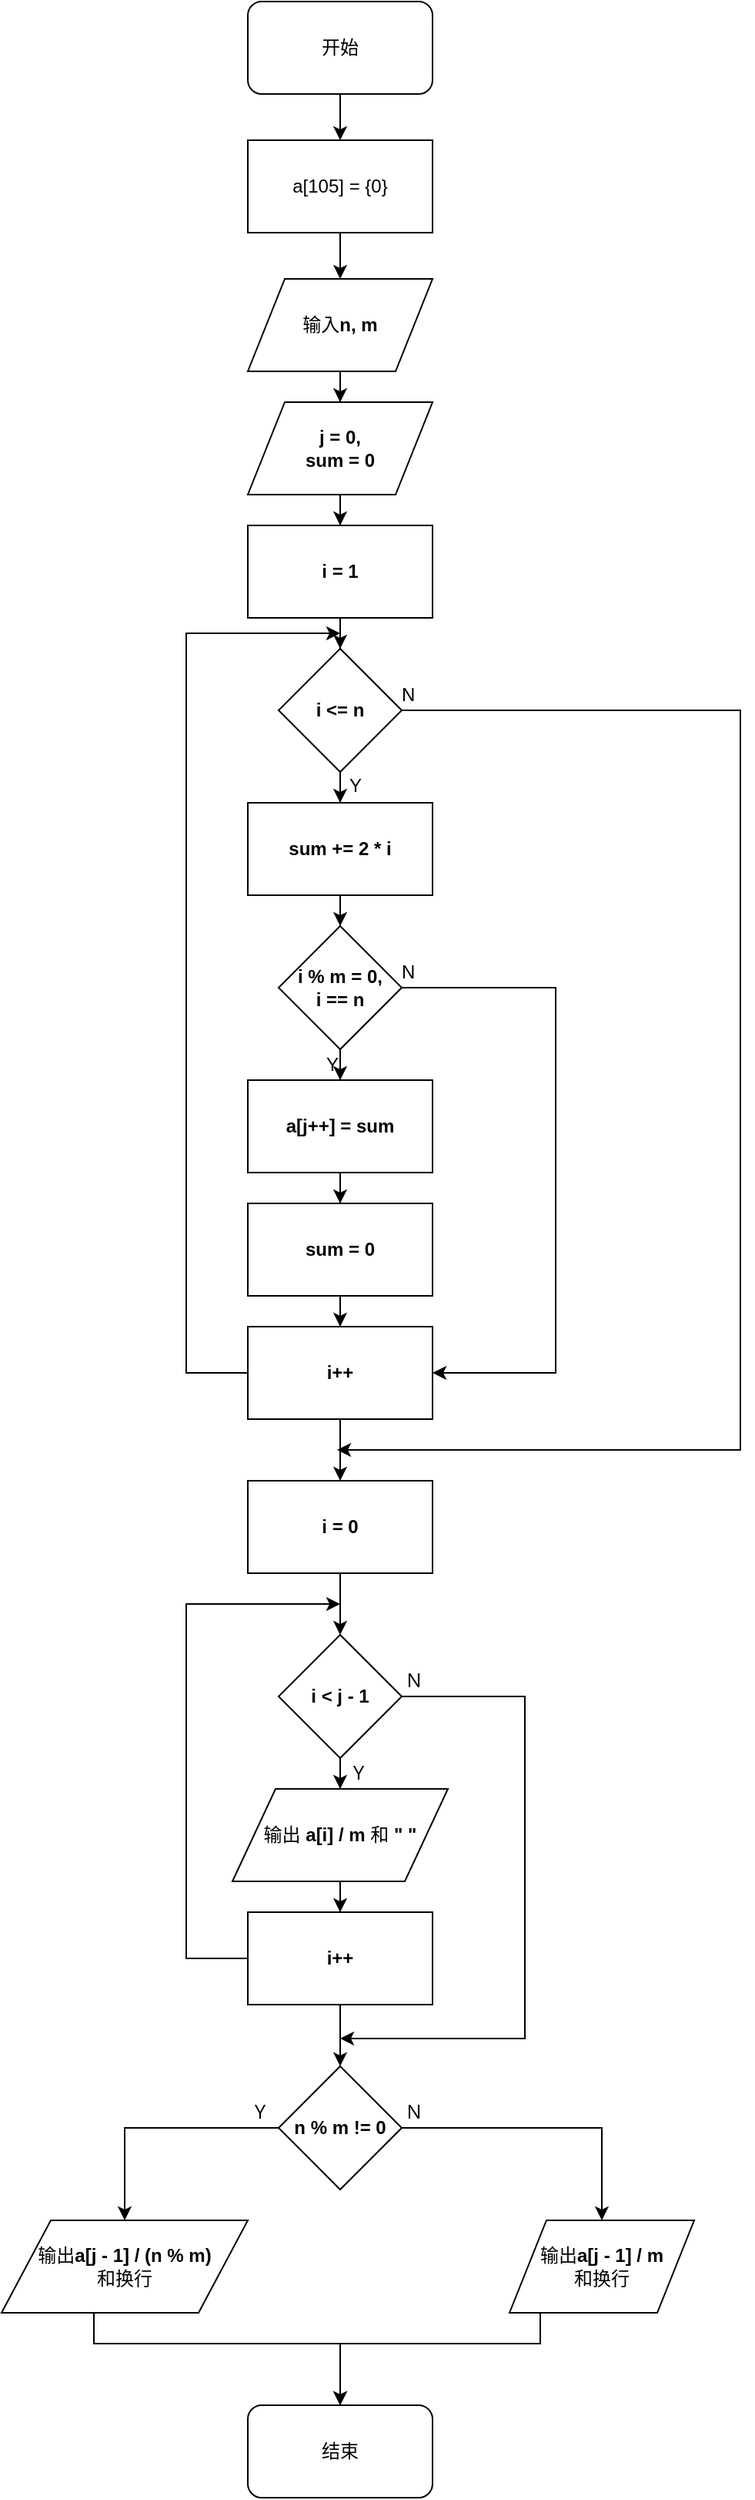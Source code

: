 <mxfile version="10.9.8" type="device"><diagram id="KUDj_YtvDkjtEPqnz33A" name="第 1 页"><mxGraphModel dx="462" dy="780" grid="1" gridSize="10" guides="1" tooltips="1" connect="1" arrows="1" fold="1" page="1" pageScale="1" pageWidth="827" pageHeight="1169" math="0" shadow="0"><root><mxCell id="0"/><mxCell id="1" parent="0"/><mxCell id="VFGbMEUckcMnFJ4l7ht2-4" value="" style="edgeStyle=orthogonalEdgeStyle;rounded=0;orthogonalLoop=1;jettySize=auto;html=1;" edge="1" parent="1" source="VFGbMEUckcMnFJ4l7ht2-1" target="VFGbMEUckcMnFJ4l7ht2-3"><mxGeometry relative="1" as="geometry"/></mxCell><mxCell id="VFGbMEUckcMnFJ4l7ht2-1" value="开始" style="rounded=1;whiteSpace=wrap;html=1;" vertex="1" parent="1"><mxGeometry x="200" y="40" width="120" height="60" as="geometry"/></mxCell><mxCell id="VFGbMEUckcMnFJ4l7ht2-7" value="" style="edgeStyle=orthogonalEdgeStyle;rounded=0;orthogonalLoop=1;jettySize=auto;html=1;" edge="1" parent="1" source="VFGbMEUckcMnFJ4l7ht2-2" target="VFGbMEUckcMnFJ4l7ht2-6"><mxGeometry relative="1" as="geometry"/></mxCell><mxCell id="VFGbMEUckcMnFJ4l7ht2-2" value="输入&lt;b&gt;n, m&lt;/b&gt;" style="shape=parallelogram;perimeter=parallelogramPerimeter;whiteSpace=wrap;html=1;" vertex="1" parent="1"><mxGeometry x="200" y="220" width="120" height="60" as="geometry"/></mxCell><mxCell id="VFGbMEUckcMnFJ4l7ht2-5" value="" style="edgeStyle=orthogonalEdgeStyle;rounded=0;orthogonalLoop=1;jettySize=auto;html=1;" edge="1" parent="1" source="VFGbMEUckcMnFJ4l7ht2-3" target="VFGbMEUckcMnFJ4l7ht2-2"><mxGeometry relative="1" as="geometry"/></mxCell><mxCell id="VFGbMEUckcMnFJ4l7ht2-3" value="a[105] = {0}" style="rounded=0;whiteSpace=wrap;html=1;" vertex="1" parent="1"><mxGeometry x="200" y="130" width="120" height="60" as="geometry"/></mxCell><mxCell id="VFGbMEUckcMnFJ4l7ht2-9" value="" style="edgeStyle=orthogonalEdgeStyle;rounded=0;orthogonalLoop=1;jettySize=auto;html=1;" edge="1" parent="1" source="VFGbMEUckcMnFJ4l7ht2-6" target="VFGbMEUckcMnFJ4l7ht2-8"><mxGeometry relative="1" as="geometry"/></mxCell><mxCell id="VFGbMEUckcMnFJ4l7ht2-6" value="&lt;b&gt;j = 0,&lt;br&gt;sum = 0&lt;/b&gt;" style="shape=parallelogram;perimeter=parallelogramPerimeter;whiteSpace=wrap;html=1;" vertex="1" parent="1"><mxGeometry x="200" y="300" width="120" height="60" as="geometry"/></mxCell><mxCell id="VFGbMEUckcMnFJ4l7ht2-11" value="" style="edgeStyle=orthogonalEdgeStyle;rounded=0;orthogonalLoop=1;jettySize=auto;html=1;" edge="1" parent="1" source="VFGbMEUckcMnFJ4l7ht2-8" target="VFGbMEUckcMnFJ4l7ht2-10"><mxGeometry relative="1" as="geometry"/></mxCell><mxCell id="VFGbMEUckcMnFJ4l7ht2-8" value="&lt;b&gt;i = 1&lt;/b&gt;" style="rounded=0;whiteSpace=wrap;html=1;" vertex="1" parent="1"><mxGeometry x="200" y="380" width="120" height="60" as="geometry"/></mxCell><mxCell id="VFGbMEUckcMnFJ4l7ht2-13" value="" style="edgeStyle=orthogonalEdgeStyle;rounded=0;orthogonalLoop=1;jettySize=auto;html=1;" edge="1" parent="1" source="VFGbMEUckcMnFJ4l7ht2-10" target="VFGbMEUckcMnFJ4l7ht2-12"><mxGeometry relative="1" as="geometry"/></mxCell><mxCell id="VFGbMEUckcMnFJ4l7ht2-55" style="edgeStyle=orthogonalEdgeStyle;rounded=0;orthogonalLoop=1;jettySize=auto;html=1;" edge="1" parent="1" source="VFGbMEUckcMnFJ4l7ht2-10"><mxGeometry relative="1" as="geometry"><mxPoint x="258" y="980" as="targetPoint"/><Array as="points"><mxPoint x="520" y="500"/><mxPoint x="520" y="980"/></Array></mxGeometry></mxCell><mxCell id="VFGbMEUckcMnFJ4l7ht2-10" value="&lt;b&gt;i &amp;lt;= n&lt;/b&gt;" style="rhombus;whiteSpace=wrap;html=1;" vertex="1" parent="1"><mxGeometry x="220" y="460" width="80" height="80" as="geometry"/></mxCell><mxCell id="VFGbMEUckcMnFJ4l7ht2-19" value="" style="edgeStyle=orthogonalEdgeStyle;rounded=0;orthogonalLoop=1;jettySize=auto;html=1;" edge="1" parent="1" source="VFGbMEUckcMnFJ4l7ht2-12" target="VFGbMEUckcMnFJ4l7ht2-14"><mxGeometry relative="1" as="geometry"/></mxCell><mxCell id="VFGbMEUckcMnFJ4l7ht2-12" value="&lt;b&gt;sum += 2 * i&lt;/b&gt;" style="rounded=0;whiteSpace=wrap;html=1;" vertex="1" parent="1"><mxGeometry x="200" y="560" width="120" height="60" as="geometry"/></mxCell><mxCell id="VFGbMEUckcMnFJ4l7ht2-20" value="" style="edgeStyle=orthogonalEdgeStyle;rounded=0;orthogonalLoop=1;jettySize=auto;html=1;" edge="1" parent="1" source="VFGbMEUckcMnFJ4l7ht2-14" target="VFGbMEUckcMnFJ4l7ht2-17"><mxGeometry relative="1" as="geometry"/></mxCell><mxCell id="VFGbMEUckcMnFJ4l7ht2-31" style="edgeStyle=orthogonalEdgeStyle;rounded=0;orthogonalLoop=1;jettySize=auto;html=1;" edge="1" parent="1" source="VFGbMEUckcMnFJ4l7ht2-14" target="VFGbMEUckcMnFJ4l7ht2-28"><mxGeometry relative="1" as="geometry"><Array as="points"><mxPoint x="400" y="680"/><mxPoint x="400" y="930"/></Array></mxGeometry></mxCell><mxCell id="VFGbMEUckcMnFJ4l7ht2-14" value="&lt;b&gt;i % m = 0,&lt;br&gt;i == n&lt;/b&gt;" style="rhombus;whiteSpace=wrap;html=1;" vertex="1" parent="1"><mxGeometry x="220" y="640" width="80" height="80" as="geometry"/></mxCell><mxCell id="VFGbMEUckcMnFJ4l7ht2-21" value="" style="edgeStyle=orthogonalEdgeStyle;rounded=0;orthogonalLoop=1;jettySize=auto;html=1;" edge="1" parent="1" source="VFGbMEUckcMnFJ4l7ht2-17" target="VFGbMEUckcMnFJ4l7ht2-18"><mxGeometry relative="1" as="geometry"/></mxCell><mxCell id="VFGbMEUckcMnFJ4l7ht2-17" value="&lt;b&gt;a[j++] = sum&lt;/b&gt;" style="rounded=0;whiteSpace=wrap;html=1;" vertex="1" parent="1"><mxGeometry x="200" y="740" width="120" height="60" as="geometry"/></mxCell><mxCell id="VFGbMEUckcMnFJ4l7ht2-30" value="" style="edgeStyle=orthogonalEdgeStyle;rounded=0;orthogonalLoop=1;jettySize=auto;html=1;" edge="1" parent="1" source="VFGbMEUckcMnFJ4l7ht2-18" target="VFGbMEUckcMnFJ4l7ht2-28"><mxGeometry relative="1" as="geometry"/></mxCell><mxCell id="VFGbMEUckcMnFJ4l7ht2-18" value="&lt;b&gt;sum = 0&lt;/b&gt;" style="rounded=0;whiteSpace=wrap;html=1;" vertex="1" parent="1"><mxGeometry x="200" y="820" width="120" height="60" as="geometry"/></mxCell><mxCell id="VFGbMEUckcMnFJ4l7ht2-22" value="Y" style="text;html=1;resizable=0;points=[];autosize=1;align=left;verticalAlign=top;spacingTop=-4;" vertex="1" parent="1"><mxGeometry x="249" y="720" width="20" height="20" as="geometry"/></mxCell><mxCell id="VFGbMEUckcMnFJ4l7ht2-24" value="N" style="text;html=1;resizable=0;points=[];autosize=1;align=left;verticalAlign=top;spacingTop=-4;" vertex="1" parent="1"><mxGeometry x="298" y="660" width="20" height="20" as="geometry"/></mxCell><mxCell id="VFGbMEUckcMnFJ4l7ht2-25" value="Y" style="text;html=1;resizable=0;points=[];autosize=1;align=left;verticalAlign=top;spacingTop=-4;" vertex="1" parent="1"><mxGeometry x="264" y="539" width="20" height="20" as="geometry"/></mxCell><mxCell id="VFGbMEUckcMnFJ4l7ht2-27" value="N" style="text;html=1;resizable=0;points=[];autosize=1;align=left;verticalAlign=top;spacingTop=-4;" vertex="1" parent="1"><mxGeometry x="298" y="480" width="20" height="20" as="geometry"/></mxCell><mxCell id="VFGbMEUckcMnFJ4l7ht2-29" style="edgeStyle=orthogonalEdgeStyle;rounded=0;orthogonalLoop=1;jettySize=auto;html=1;" edge="1" parent="1" source="VFGbMEUckcMnFJ4l7ht2-28"><mxGeometry relative="1" as="geometry"><mxPoint x="260" y="450" as="targetPoint"/><Array as="points"><mxPoint x="160" y="930"/><mxPoint x="160" y="450"/></Array></mxGeometry></mxCell><mxCell id="VFGbMEUckcMnFJ4l7ht2-33" value="" style="edgeStyle=orthogonalEdgeStyle;rounded=0;orthogonalLoop=1;jettySize=auto;html=1;" edge="1" parent="1" source="VFGbMEUckcMnFJ4l7ht2-28" target="VFGbMEUckcMnFJ4l7ht2-32"><mxGeometry relative="1" as="geometry"/></mxCell><mxCell id="VFGbMEUckcMnFJ4l7ht2-28" value="&lt;b&gt;i++&lt;/b&gt;" style="rounded=0;whiteSpace=wrap;html=1;" vertex="1" parent="1"><mxGeometry x="200" y="900" width="120" height="60" as="geometry"/></mxCell><mxCell id="VFGbMEUckcMnFJ4l7ht2-35" value="" style="edgeStyle=orthogonalEdgeStyle;rounded=0;orthogonalLoop=1;jettySize=auto;html=1;" edge="1" parent="1" source="VFGbMEUckcMnFJ4l7ht2-32" target="VFGbMEUckcMnFJ4l7ht2-34"><mxGeometry relative="1" as="geometry"/></mxCell><mxCell id="VFGbMEUckcMnFJ4l7ht2-32" value="&lt;b&gt;i = 0&lt;/b&gt;" style="rounded=0;whiteSpace=wrap;html=1;" vertex="1" parent="1"><mxGeometry x="200" y="1000" width="120" height="60" as="geometry"/></mxCell><mxCell id="VFGbMEUckcMnFJ4l7ht2-37" value="" style="edgeStyle=orthogonalEdgeStyle;rounded=0;orthogonalLoop=1;jettySize=auto;html=1;" edge="1" parent="1" source="VFGbMEUckcMnFJ4l7ht2-34" target="VFGbMEUckcMnFJ4l7ht2-36"><mxGeometry relative="1" as="geometry"/></mxCell><mxCell id="VFGbMEUckcMnFJ4l7ht2-57" style="edgeStyle=orthogonalEdgeStyle;rounded=0;orthogonalLoop=1;jettySize=auto;html=1;exitX=1;exitY=0.5;exitDx=0;exitDy=0;" edge="1" parent="1" source="VFGbMEUckcMnFJ4l7ht2-34"><mxGeometry relative="1" as="geometry"><mxPoint x="260" y="1362" as="targetPoint"/><Array as="points"><mxPoint x="380" y="1140"/><mxPoint x="380" y="1362"/></Array></mxGeometry></mxCell><mxCell id="VFGbMEUckcMnFJ4l7ht2-34" value="&lt;b&gt;i &amp;lt; j - 1&lt;/b&gt;" style="rhombus;whiteSpace=wrap;html=1;" vertex="1" parent="1"><mxGeometry x="220" y="1100" width="80" height="80" as="geometry"/></mxCell><mxCell id="VFGbMEUckcMnFJ4l7ht2-39" value="" style="edgeStyle=orthogonalEdgeStyle;rounded=0;orthogonalLoop=1;jettySize=auto;html=1;" edge="1" parent="1" source="VFGbMEUckcMnFJ4l7ht2-36" target="VFGbMEUckcMnFJ4l7ht2-38"><mxGeometry relative="1" as="geometry"/></mxCell><mxCell id="VFGbMEUckcMnFJ4l7ht2-36" value="输出 &lt;b&gt;a[i] / m&lt;/b&gt; 和&lt;b&gt; &quot; &quot;&lt;/b&gt;" style="shape=parallelogram;perimeter=parallelogramPerimeter;whiteSpace=wrap;html=1;" vertex="1" parent="1"><mxGeometry x="190" y="1200" width="140" height="60" as="geometry"/></mxCell><mxCell id="VFGbMEUckcMnFJ4l7ht2-41" style="edgeStyle=orthogonalEdgeStyle;rounded=0;orthogonalLoop=1;jettySize=auto;html=1;" edge="1" parent="1" source="VFGbMEUckcMnFJ4l7ht2-38"><mxGeometry relative="1" as="geometry"><mxPoint x="260" y="1080" as="targetPoint"/><Array as="points"><mxPoint x="160" y="1310"/><mxPoint x="160" y="1080"/></Array></mxGeometry></mxCell><mxCell id="VFGbMEUckcMnFJ4l7ht2-45" value="" style="edgeStyle=orthogonalEdgeStyle;rounded=0;orthogonalLoop=1;jettySize=auto;html=1;" edge="1" parent="1" source="VFGbMEUckcMnFJ4l7ht2-38" target="VFGbMEUckcMnFJ4l7ht2-42"><mxGeometry relative="1" as="geometry"/></mxCell><mxCell id="VFGbMEUckcMnFJ4l7ht2-38" value="&lt;b&gt;i++&lt;/b&gt;" style="rounded=0;whiteSpace=wrap;html=1;" vertex="1" parent="1"><mxGeometry x="200" y="1280" width="120" height="60" as="geometry"/></mxCell><mxCell id="VFGbMEUckcMnFJ4l7ht2-46" value="" style="edgeStyle=orthogonalEdgeStyle;rounded=0;orthogonalLoop=1;jettySize=auto;html=1;" edge="1" parent="1" source="VFGbMEUckcMnFJ4l7ht2-42" target="VFGbMEUckcMnFJ4l7ht2-44"><mxGeometry relative="1" as="geometry"/></mxCell><mxCell id="VFGbMEUckcMnFJ4l7ht2-50" style="edgeStyle=orthogonalEdgeStyle;rounded=0;orthogonalLoop=1;jettySize=auto;html=1;" edge="1" parent="1" source="VFGbMEUckcMnFJ4l7ht2-42" target="VFGbMEUckcMnFJ4l7ht2-49"><mxGeometry relative="1" as="geometry"/></mxCell><mxCell id="VFGbMEUckcMnFJ4l7ht2-42" value="&lt;b&gt;n % m != 0&lt;/b&gt;" style="rhombus;whiteSpace=wrap;html=1;" vertex="1" parent="1"><mxGeometry x="220" y="1380" width="80" height="80" as="geometry"/></mxCell><mxCell id="VFGbMEUckcMnFJ4l7ht2-53" value="" style="edgeStyle=orthogonalEdgeStyle;rounded=0;orthogonalLoop=1;jettySize=auto;html=1;" edge="1" parent="1" source="VFGbMEUckcMnFJ4l7ht2-44" target="VFGbMEUckcMnFJ4l7ht2-52"><mxGeometry relative="1" as="geometry"><Array as="points"><mxPoint x="100" y="1560"/><mxPoint x="260" y="1560"/></Array></mxGeometry></mxCell><mxCell id="VFGbMEUckcMnFJ4l7ht2-44" value="输出&lt;b&gt;a[j - 1] / (n % m) &lt;/b&gt;&lt;br&gt;和换行" style="shape=parallelogram;perimeter=parallelogramPerimeter;whiteSpace=wrap;html=1;" vertex="1" parent="1"><mxGeometry x="40" y="1480" width="160" height="60" as="geometry"/></mxCell><mxCell id="VFGbMEUckcMnFJ4l7ht2-48" value="Ｙ" style="text;html=1;resizable=0;points=[];autosize=1;align=left;verticalAlign=top;spacingTop=-4;" vertex="1" parent="1"><mxGeometry x="200" y="1400" width="30" height="20" as="geometry"/></mxCell><mxCell id="VFGbMEUckcMnFJ4l7ht2-54" style="edgeStyle=orthogonalEdgeStyle;rounded=0;orthogonalLoop=1;jettySize=auto;html=1;" edge="1" parent="1" source="VFGbMEUckcMnFJ4l7ht2-49" target="VFGbMEUckcMnFJ4l7ht2-52"><mxGeometry relative="1" as="geometry"><Array as="points"><mxPoint x="390" y="1560"/><mxPoint x="260" y="1560"/></Array></mxGeometry></mxCell><mxCell id="VFGbMEUckcMnFJ4l7ht2-49" value="输出&lt;b&gt;a[j - 1] / m&lt;/b&gt;&lt;br&gt;和换行" style="shape=parallelogram;perimeter=parallelogramPerimeter;whiteSpace=wrap;html=1;" vertex="1" parent="1"><mxGeometry x="370" y="1480" width="120" height="60" as="geometry"/></mxCell><mxCell id="VFGbMEUckcMnFJ4l7ht2-51" value="Ｎ" style="text;html=1;resizable=0;points=[];autosize=1;align=left;verticalAlign=top;spacingTop=-4;" vertex="1" parent="1"><mxGeometry x="300" y="1400" width="30" height="20" as="geometry"/></mxCell><mxCell id="VFGbMEUckcMnFJ4l7ht2-52" value="结束" style="rounded=1;whiteSpace=wrap;html=1;" vertex="1" parent="1"><mxGeometry x="200" y="1600" width="120" height="60" as="geometry"/></mxCell><mxCell id="VFGbMEUckcMnFJ4l7ht2-56" value="Ｙ" style="text;html=1;resizable=0;points=[];autosize=1;align=left;verticalAlign=top;spacingTop=-4;" vertex="1" parent="1"><mxGeometry x="264" y="1180" width="30" height="20" as="geometry"/></mxCell><mxCell id="VFGbMEUckcMnFJ4l7ht2-58" value="Ｎ" style="text;html=1;resizable=0;points=[];autosize=1;align=left;verticalAlign=top;spacingTop=-4;" vertex="1" parent="1"><mxGeometry x="300" y="1120" width="30" height="20" as="geometry"/></mxCell></root></mxGraphModel></diagram></mxfile>